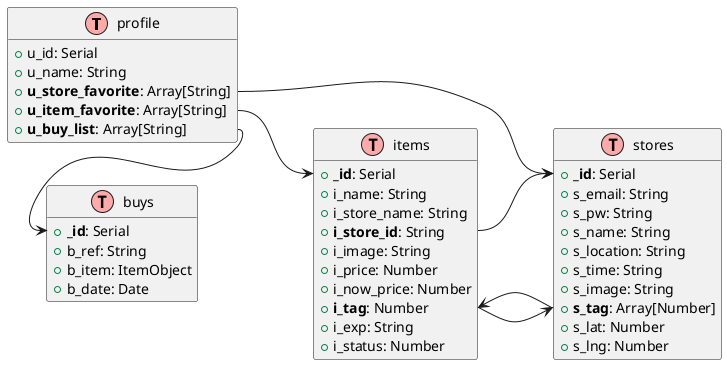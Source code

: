@startuml
!define table(x) class x << (T, #FFAAAA) >>
!define bold(x) <b>x</b>

hide method

left to right direction
'top to botom direction

table(profile) {
    + u_id: Serial
    + u_name: String
    + bold(u_store_favorite): Array[String]
    + bold(u_item_favorite): Array[String]
    + bold(u_buy_list): Array[String]
}


table(stores) {
    + bold(_id): Serial
    + s_email: String
    + s_pw: String
    + s_name: String
    + s_location: String
    + s_time: String
    + s_image: String
    + bold(s_tag): Array[Number]
    + s_lat: Number
    + s_lng: Number
}

table(items) {
   +  bold(_id): Serial
   +  i_name: String
   +  i_store_name: String
   +  bold(i_store_id): String
   +  i_image: String
   +  i_price: Number
   +  i_now_price: Number
   +  bold(i_tag): Number
   +  i_exp: String
   +  i_status: Number
}

table(buys) {
  + bold(_id): Serial
  + b_ref: String
  + b_item: ItemObject
  + b_date: Date
}

buys -[hidden]-> items

profile::u_store_favorite --> stores::_id
profile::u_item_favorite --> items::_id
profile::u_buy_list -r-> buys::_id


items::i_store_id --> stores::_id
stores::s_tag --> items::i_tag
items::i_tag --> stores::s_tag

@enduml